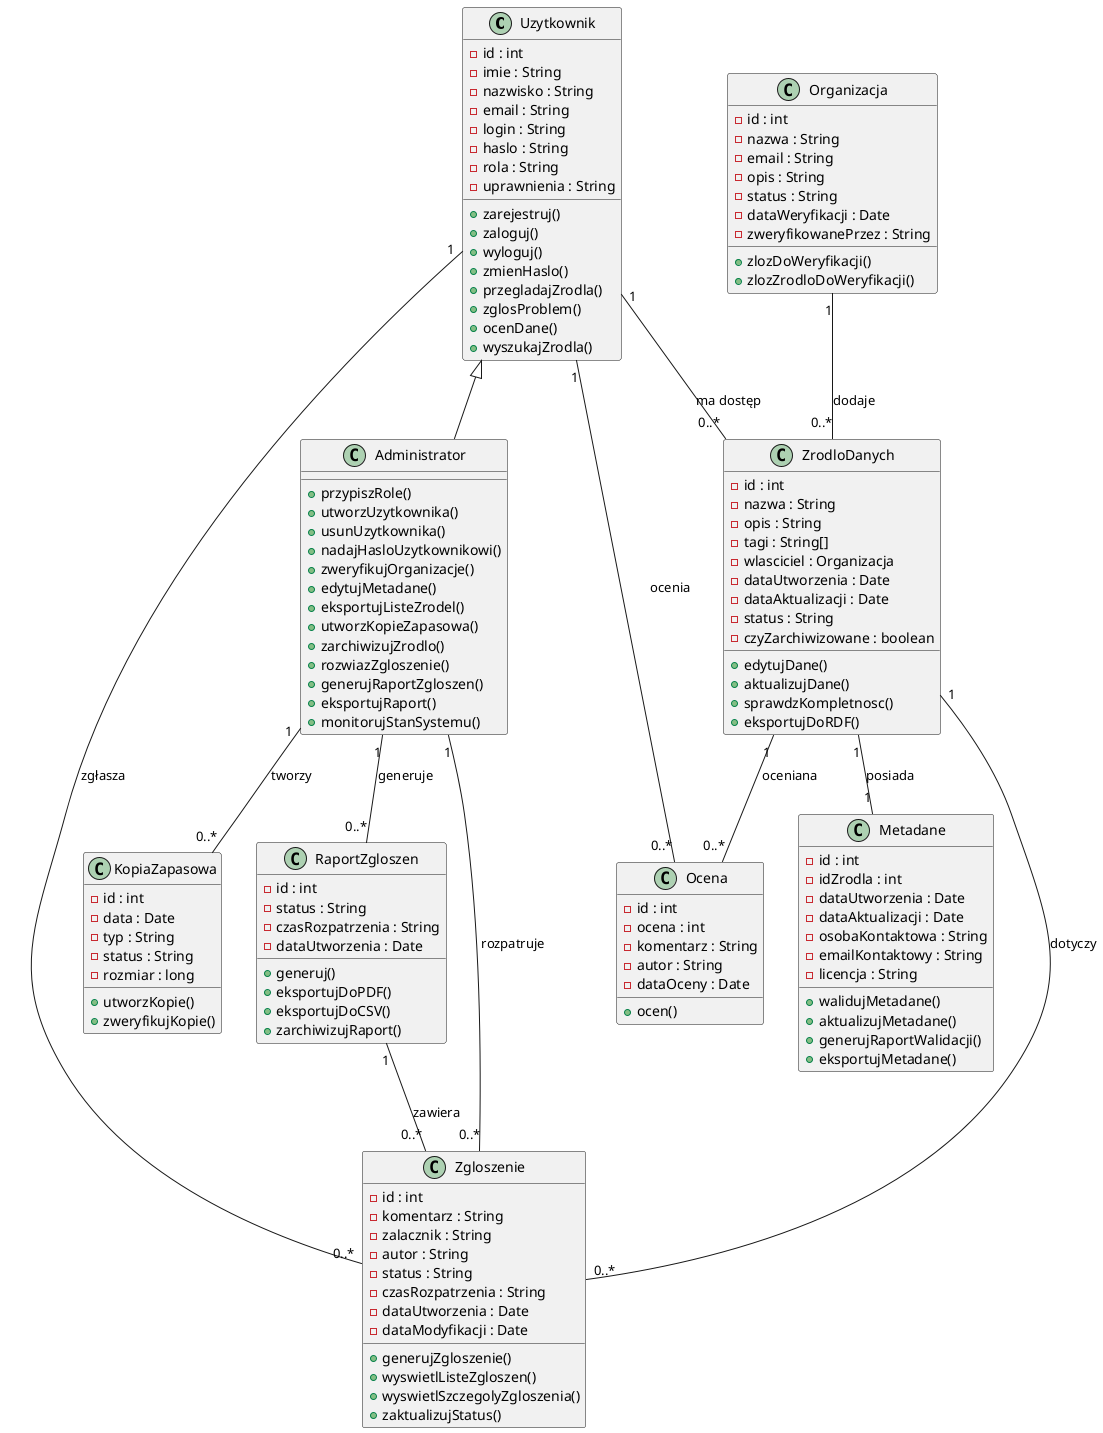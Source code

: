 @startuml
class Uzytkownik {
    -id : int
    -imie : String
    -nazwisko : String
    -email : String
    -login : String
    -haslo : String
    -rola : String
    -uprawnienia : String
    +zarejestruj()
    +zaloguj()
    +wyloguj()
    +zmienHaslo()
    +przegladajZrodla()
    +zglosProblem()
    +ocenDane()
    +wyszukajZrodla()
}

class Administrator {
    +przypiszRole()
    +utworzUzytkownika()
    +usunUzytkownika()
    +nadajHasloUzytkownikowi()
    +zweryfikujOrganizacje()
    +edytujMetadane()
    +eksportujListeZrodel()
    +utworzKopieZapasowa()
    +zarchiwizujZrodlo()
    +rozwiazZgloszenie()
    +generujRaportZgloszen()
    +eksportujRaport()
    +monitorujStanSystemu()
}

class Organizacja {
    -id : int
    -nazwa : String
    -email : String
    -opis : String
    -status : String
    -dataWeryfikacji : Date
    -zweryfikowanePrzez : String
    +zlozDoWeryfikacji()
    +zlozZrodloDoWeryfikacji()
}

class ZrodloDanych {
    -id : int
    -nazwa : String
    -opis : String
    -tagi : String[]
    -wlasciciel : Organizacja
    -dataUtworzenia : Date
    -dataAktualizacji : Date
    -status : String
    -czyZarchiwizowane : boolean
    +edytujDane()
    +aktualizujDane()
    +sprawdzKompletnosc()
    +eksportujDoRDF()
}

class Metadane {
    -id : int
    -idZrodla : int
    -dataUtworzenia : Date
    -dataAktualizacji : Date
    -osobaKontaktowa : String
    -emailKontaktowy : String
    -licencja : String
    +walidujMetadane()
    +aktualizujMetadane()
    +generujRaportWalidacji()
    +eksportujMetadane()
}

class Zgloszenie {
    -id : int
    -komentarz : String
    -zalacznik : String
    -autor : String
    -status : String
    -czasRozpatrzenia : String
    -dataUtworzenia : Date
    -dataModyfikacji : Date
    +generujZgloszenie()
    +wyswietlListeZgloszen()
    +wyswietlSzczegolyZgloszenia()
    +zaktualizujStatus()
}

class Ocena {
    -id : int
    -ocena : int
    -komentarz : String
    -autor : String
    -dataOceny : Date
    +ocen()
}

class KopiaZapasowa {
    -id : int
    -data : Date
    -typ : String
    -status : String
    -rozmiar : long
    +utworzKopie()
    +zweryfikujKopie()
}

class RaportZgloszen {
    -id : int
    -status : String
    -czasRozpatrzenia : String
    -dataUtworzenia : Date
    +generuj()
    +eksportujDoPDF()
    +eksportujDoCSV()
    +zarchiwizujRaport()
}

Uzytkownik <|-- Administrator
Uzytkownik "1" -- "0..*" Zgloszenie : "zgłasza"
Uzytkownik "1" -- "0..*" Ocena : "ocenia"
Uzytkownik "1" -- "0..*" ZrodloDanych : "ma dostęp"
Organizacja "1" -- "0..*" ZrodloDanych : "dodaje"
Administrator "1" -- "0..*" KopiaZapasowa : "tworzy"
Administrator "1" -- "0..*" Zgloszenie : "rozpatruje"
Administrator "1" -- "0..*" RaportZgloszen : "generuje"
ZrodloDanych "1" -- "0..*" Zgloszenie : "dotyczy"
ZrodloDanych "1" -- "0..*" Ocena : "oceniana"
ZrodloDanych "1" -- "1" Metadane : "posiada"
RaportZgloszen "1" -- "0..*" Zgloszenie : "zawiera"
@enduml
